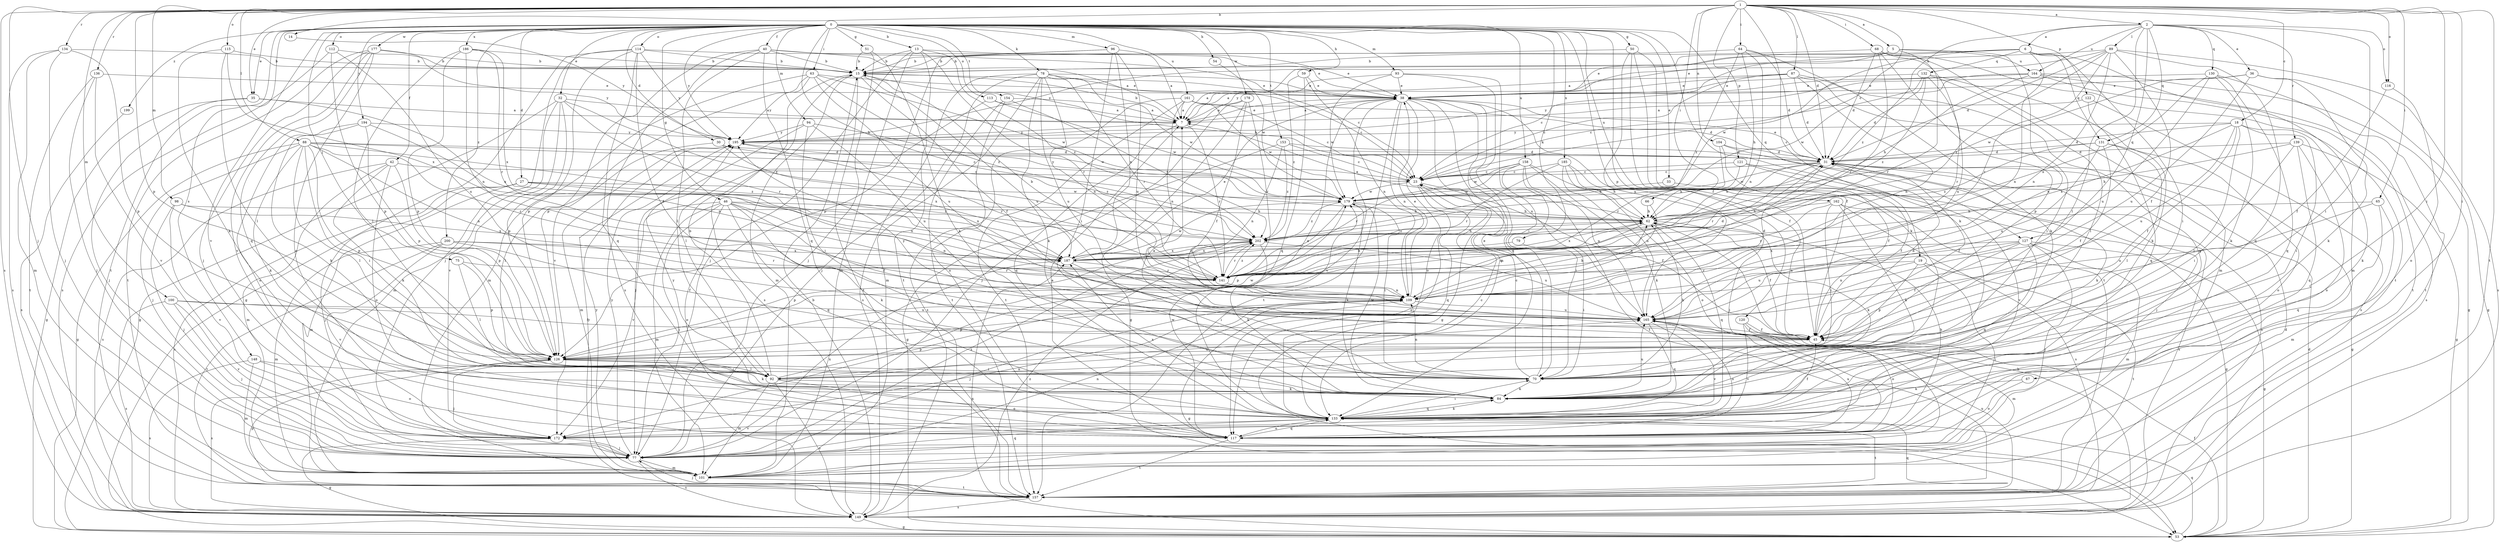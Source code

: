 strict digraph  {
0;
1;
2;
5;
6;
7;
13;
14;
15;
18;
19;
23;
27;
30;
31;
32;
33;
35;
36;
38;
40;
42;
45;
46;
50;
51;
53;
54;
59;
62;
63;
64;
65;
66;
67;
68;
70;
75;
77;
78;
79;
84;
87;
88;
89;
92;
93;
94;
96;
98;
100;
101;
104;
109;
112;
113;
114;
115;
116;
117;
120;
121;
122;
126;
127;
130;
131;
132;
133;
134;
136;
139;
141;
148;
149;
153;
154;
157;
158;
161;
162;
164;
165;
172;
177;
178;
179;
185;
186;
187;
194;
195;
199;
200;
202;
0 -> 13  [label=b];
0 -> 27  [label=d];
0 -> 30  [label=d];
0 -> 32  [label=e];
0 -> 33  [label=e];
0 -> 35  [label=e];
0 -> 40  [label=f];
0 -> 42  [label=f];
0 -> 45  [label=f];
0 -> 46  [label=g];
0 -> 50  [label=g];
0 -> 51  [label=g];
0 -> 54  [label=h];
0 -> 59  [label=h];
0 -> 62  [label=h];
0 -> 63  [label=i];
0 -> 75  [label=j];
0 -> 78  [label=k];
0 -> 79  [label=k];
0 -> 84  [label=k];
0 -> 93  [label=m];
0 -> 94  [label=m];
0 -> 96  [label=m];
0 -> 112  [label=o];
0 -> 113  [label=o];
0 -> 114  [label=o];
0 -> 120  [label=p];
0 -> 127  [label=q];
0 -> 148  [label=s];
0 -> 153  [label=t];
0 -> 154  [label=t];
0 -> 157  [label=t];
0 -> 158  [label=u];
0 -> 161  [label=u];
0 -> 162  [label=u];
0 -> 172  [label=v];
0 -> 177  [label=w];
0 -> 178  [label=w];
0 -> 185  [label=x];
0 -> 186  [label=x];
0 -> 194  [label=y];
0 -> 195  [label=y];
0 -> 199  [label=z];
0 -> 200  [label=z];
1 -> 2  [label=a];
1 -> 5  [label=a];
1 -> 14  [label=b];
1 -> 18  [label=c];
1 -> 19  [label=c];
1 -> 23  [label=c];
1 -> 31  [label=d];
1 -> 35  [label=e];
1 -> 64  [label=i];
1 -> 65  [label=i];
1 -> 66  [label=i];
1 -> 67  [label=i];
1 -> 68  [label=i];
1 -> 70  [label=i];
1 -> 77  [label=j];
1 -> 87  [label=l];
1 -> 88  [label=l];
1 -> 98  [label=m];
1 -> 100  [label=m];
1 -> 104  [label=n];
1 -> 115  [label=o];
1 -> 116  [label=o];
1 -> 121  [label=p];
1 -> 122  [label=p];
1 -> 126  [label=p];
1 -> 134  [label=r];
1 -> 136  [label=r];
1 -> 149  [label=s];
1 -> 157  [label=t];
2 -> 6  [label=a];
2 -> 36  [label=e];
2 -> 70  [label=i];
2 -> 89  [label=l];
2 -> 92  [label=l];
2 -> 116  [label=o];
2 -> 127  [label=q];
2 -> 130  [label=q];
2 -> 131  [label=q];
2 -> 139  [label=r];
2 -> 164  [label=u];
2 -> 202  [label=z];
5 -> 23  [label=c];
5 -> 38  [label=e];
5 -> 141  [label=r];
5 -> 164  [label=u];
5 -> 165  [label=u];
5 -> 195  [label=y];
6 -> 38  [label=e];
6 -> 70  [label=i];
6 -> 101  [label=m];
6 -> 109  [label=n];
6 -> 131  [label=q];
6 -> 132  [label=q];
6 -> 179  [label=w];
6 -> 195  [label=y];
7 -> 15  [label=b];
7 -> 38  [label=e];
7 -> 133  [label=q];
7 -> 141  [label=r];
7 -> 195  [label=y];
13 -> 15  [label=b];
13 -> 38  [label=e];
13 -> 77  [label=j];
13 -> 101  [label=m];
13 -> 141  [label=r];
13 -> 157  [label=t];
13 -> 202  [label=z];
14 -> 195  [label=y];
15 -> 38  [label=e];
15 -> 45  [label=f];
15 -> 101  [label=m];
15 -> 149  [label=s];
15 -> 157  [label=t];
15 -> 165  [label=u];
18 -> 31  [label=d];
18 -> 45  [label=f];
18 -> 70  [label=i];
18 -> 84  [label=k];
18 -> 92  [label=l];
18 -> 165  [label=u];
18 -> 187  [label=x];
18 -> 195  [label=y];
19 -> 77  [label=j];
19 -> 109  [label=n];
19 -> 126  [label=p];
19 -> 141  [label=r];
19 -> 157  [label=t];
23 -> 15  [label=b];
23 -> 45  [label=f];
23 -> 117  [label=o];
23 -> 133  [label=q];
23 -> 179  [label=w];
23 -> 195  [label=y];
27 -> 77  [label=j];
27 -> 101  [label=m];
27 -> 149  [label=s];
27 -> 179  [label=w];
27 -> 187  [label=x];
27 -> 202  [label=z];
30 -> 31  [label=d];
30 -> 92  [label=l];
30 -> 187  [label=x];
30 -> 202  [label=z];
31 -> 23  [label=c];
31 -> 38  [label=e];
31 -> 45  [label=f];
31 -> 53  [label=g];
31 -> 62  [label=h];
31 -> 77  [label=j];
31 -> 84  [label=k];
31 -> 141  [label=r];
31 -> 179  [label=w];
32 -> 7  [label=a];
32 -> 53  [label=g];
32 -> 101  [label=m];
32 -> 126  [label=p];
32 -> 141  [label=r];
32 -> 172  [label=v];
32 -> 202  [label=z];
33 -> 149  [label=s];
33 -> 179  [label=w];
35 -> 7  [label=a];
35 -> 53  [label=g];
35 -> 77  [label=j];
35 -> 187  [label=x];
36 -> 38  [label=e];
36 -> 53  [label=g];
36 -> 84  [label=k];
36 -> 165  [label=u];
36 -> 179  [label=w];
38 -> 7  [label=a];
38 -> 45  [label=f];
38 -> 53  [label=g];
38 -> 109  [label=n];
38 -> 117  [label=o];
38 -> 133  [label=q];
38 -> 157  [label=t];
38 -> 165  [label=u];
38 -> 172  [label=v];
40 -> 7  [label=a];
40 -> 15  [label=b];
40 -> 23  [label=c];
40 -> 92  [label=l];
40 -> 126  [label=p];
40 -> 133  [label=q];
40 -> 149  [label=s];
42 -> 23  [label=c];
42 -> 84  [label=k];
42 -> 101  [label=m];
42 -> 117  [label=o];
42 -> 126  [label=p];
42 -> 149  [label=s];
45 -> 31  [label=d];
45 -> 126  [label=p];
45 -> 195  [label=y];
46 -> 45  [label=f];
46 -> 62  [label=h];
46 -> 77  [label=j];
46 -> 84  [label=k];
46 -> 101  [label=m];
46 -> 109  [label=n];
46 -> 117  [label=o];
46 -> 133  [label=q];
46 -> 172  [label=v];
46 -> 187  [label=x];
50 -> 15  [label=b];
50 -> 45  [label=f];
50 -> 84  [label=k];
50 -> 157  [label=t];
50 -> 165  [label=u];
51 -> 15  [label=b];
51 -> 77  [label=j];
51 -> 84  [label=k];
53 -> 31  [label=d];
53 -> 45  [label=f];
53 -> 133  [label=q];
53 -> 187  [label=x];
54 -> 179  [label=w];
59 -> 38  [label=e];
59 -> 109  [label=n];
59 -> 133  [label=q];
59 -> 202  [label=z];
62 -> 7  [label=a];
62 -> 45  [label=f];
62 -> 84  [label=k];
62 -> 109  [label=n];
62 -> 133  [label=q];
62 -> 187  [label=x];
62 -> 202  [label=z];
63 -> 38  [label=e];
63 -> 101  [label=m];
63 -> 165  [label=u];
63 -> 172  [label=v];
63 -> 179  [label=w];
63 -> 195  [label=y];
63 -> 202  [label=z];
64 -> 15  [label=b];
64 -> 31  [label=d];
64 -> 62  [label=h];
64 -> 84  [label=k];
64 -> 109  [label=n];
64 -> 202  [label=z];
65 -> 62  [label=h];
65 -> 101  [label=m];
65 -> 133  [label=q];
65 -> 165  [label=u];
66 -> 62  [label=h];
66 -> 109  [label=n];
67 -> 84  [label=k];
67 -> 117  [label=o];
68 -> 15  [label=b];
68 -> 31  [label=d];
68 -> 101  [label=m];
68 -> 126  [label=p];
68 -> 141  [label=r];
68 -> 157  [label=t];
68 -> 165  [label=u];
70 -> 7  [label=a];
70 -> 23  [label=c];
70 -> 38  [label=e];
70 -> 62  [label=h];
70 -> 84  [label=k];
70 -> 109  [label=n];
75 -> 92  [label=l];
75 -> 126  [label=p];
75 -> 141  [label=r];
77 -> 101  [label=m];
77 -> 109  [label=n];
77 -> 133  [label=q];
77 -> 149  [label=s];
77 -> 187  [label=x];
77 -> 195  [label=y];
77 -> 202  [label=z];
78 -> 23  [label=c];
78 -> 38  [label=e];
78 -> 77  [label=j];
78 -> 84  [label=k];
78 -> 101  [label=m];
78 -> 109  [label=n];
78 -> 141  [label=r];
78 -> 149  [label=s];
78 -> 165  [label=u];
78 -> 179  [label=w];
79 -> 70  [label=i];
79 -> 187  [label=x];
84 -> 133  [label=q];
84 -> 165  [label=u];
84 -> 179  [label=w];
87 -> 7  [label=a];
87 -> 23  [label=c];
87 -> 31  [label=d];
87 -> 38  [label=e];
87 -> 70  [label=i];
87 -> 109  [label=n];
87 -> 133  [label=q];
88 -> 23  [label=c];
88 -> 31  [label=d];
88 -> 53  [label=g];
88 -> 70  [label=i];
88 -> 77  [label=j];
88 -> 84  [label=k];
88 -> 92  [label=l];
88 -> 109  [label=n];
88 -> 126  [label=p];
88 -> 141  [label=r];
88 -> 202  [label=z];
89 -> 7  [label=a];
89 -> 15  [label=b];
89 -> 31  [label=d];
89 -> 45  [label=f];
89 -> 109  [label=n];
89 -> 133  [label=q];
89 -> 141  [label=r];
89 -> 149  [label=s];
89 -> 202  [label=z];
92 -> 15  [label=b];
92 -> 38  [label=e];
92 -> 84  [label=k];
92 -> 101  [label=m];
92 -> 117  [label=o];
92 -> 149  [label=s];
92 -> 165  [label=u];
93 -> 7  [label=a];
93 -> 38  [label=e];
93 -> 70  [label=i];
93 -> 133  [label=q];
93 -> 179  [label=w];
94 -> 70  [label=i];
94 -> 77  [label=j];
94 -> 165  [label=u];
94 -> 179  [label=w];
94 -> 195  [label=y];
96 -> 7  [label=a];
96 -> 15  [label=b];
96 -> 70  [label=i];
96 -> 126  [label=p];
96 -> 165  [label=u];
96 -> 187  [label=x];
98 -> 62  [label=h];
98 -> 77  [label=j];
98 -> 172  [label=v];
98 -> 187  [label=x];
100 -> 45  [label=f];
100 -> 77  [label=j];
100 -> 149  [label=s];
100 -> 165  [label=u];
100 -> 172  [label=v];
101 -> 157  [label=t];
101 -> 195  [label=y];
104 -> 31  [label=d];
104 -> 45  [label=f];
104 -> 141  [label=r];
104 -> 149  [label=s];
109 -> 31  [label=d];
109 -> 38  [label=e];
109 -> 53  [label=g];
109 -> 62  [label=h];
109 -> 77  [label=j];
109 -> 126  [label=p];
109 -> 165  [label=u];
112 -> 15  [label=b];
112 -> 126  [label=p];
112 -> 149  [label=s];
112 -> 165  [label=u];
113 -> 7  [label=a];
113 -> 92  [label=l];
113 -> 179  [label=w];
114 -> 15  [label=b];
114 -> 38  [label=e];
114 -> 45  [label=f];
114 -> 53  [label=g];
114 -> 77  [label=j];
114 -> 126  [label=p];
114 -> 133  [label=q];
114 -> 195  [label=y];
115 -> 15  [label=b];
115 -> 84  [label=k];
115 -> 92  [label=l];
115 -> 187  [label=x];
116 -> 45  [label=f];
116 -> 117  [label=o];
117 -> 7  [label=a];
117 -> 62  [label=h];
117 -> 133  [label=q];
117 -> 157  [label=t];
117 -> 165  [label=u];
117 -> 179  [label=w];
120 -> 45  [label=f];
120 -> 101  [label=m];
120 -> 117  [label=o];
120 -> 172  [label=v];
121 -> 23  [label=c];
121 -> 45  [label=f];
121 -> 62  [label=h];
121 -> 172  [label=v];
122 -> 7  [label=a];
122 -> 133  [label=q];
122 -> 149  [label=s];
126 -> 70  [label=i];
126 -> 77  [label=j];
126 -> 84  [label=k];
126 -> 92  [label=l];
126 -> 149  [label=s];
126 -> 179  [label=w];
127 -> 45  [label=f];
127 -> 53  [label=g];
127 -> 77  [label=j];
127 -> 101  [label=m];
127 -> 109  [label=n];
127 -> 133  [label=q];
127 -> 165  [label=u];
127 -> 187  [label=x];
130 -> 38  [label=e];
130 -> 84  [label=k];
130 -> 133  [label=q];
130 -> 157  [label=t];
130 -> 165  [label=u];
130 -> 187  [label=x];
131 -> 31  [label=d];
131 -> 45  [label=f];
131 -> 92  [label=l];
131 -> 117  [label=o];
131 -> 165  [label=u];
131 -> 202  [label=z];
132 -> 31  [label=d];
132 -> 38  [label=e];
132 -> 84  [label=k];
132 -> 92  [label=l];
132 -> 141  [label=r];
132 -> 179  [label=w];
132 -> 202  [label=z];
133 -> 23  [label=c];
133 -> 45  [label=f];
133 -> 70  [label=i];
133 -> 84  [label=k];
133 -> 117  [label=o];
133 -> 157  [label=t];
133 -> 172  [label=v];
133 -> 187  [label=x];
133 -> 195  [label=y];
134 -> 15  [label=b];
134 -> 77  [label=j];
134 -> 101  [label=m];
134 -> 126  [label=p];
134 -> 149  [label=s];
136 -> 38  [label=e];
136 -> 77  [label=j];
136 -> 157  [label=t];
136 -> 172  [label=v];
139 -> 31  [label=d];
139 -> 53  [label=g];
139 -> 62  [label=h];
139 -> 70  [label=i];
139 -> 117  [label=o];
139 -> 133  [label=q];
141 -> 15  [label=b];
141 -> 31  [label=d];
141 -> 62  [label=h];
141 -> 109  [label=n];
141 -> 202  [label=z];
148 -> 70  [label=i];
148 -> 101  [label=m];
148 -> 117  [label=o];
148 -> 149  [label=s];
149 -> 15  [label=b];
149 -> 53  [label=g];
149 -> 62  [label=h];
149 -> 202  [label=z];
153 -> 23  [label=c];
153 -> 31  [label=d];
153 -> 53  [label=g];
153 -> 109  [label=n];
153 -> 202  [label=z];
154 -> 7  [label=a];
154 -> 117  [label=o];
154 -> 157  [label=t];
154 -> 202  [label=z];
157 -> 31  [label=d];
157 -> 77  [label=j];
157 -> 126  [label=p];
157 -> 133  [label=q];
157 -> 149  [label=s];
157 -> 165  [label=u];
157 -> 195  [label=y];
158 -> 23  [label=c];
158 -> 62  [label=h];
158 -> 70  [label=i];
158 -> 84  [label=k];
158 -> 141  [label=r];
158 -> 157  [label=t];
158 -> 165  [label=u];
158 -> 179  [label=w];
161 -> 7  [label=a];
161 -> 23  [label=c];
161 -> 31  [label=d];
161 -> 109  [label=n];
161 -> 149  [label=s];
161 -> 157  [label=t];
161 -> 179  [label=w];
162 -> 53  [label=g];
162 -> 62  [label=h];
162 -> 70  [label=i];
162 -> 84  [label=k];
162 -> 141  [label=r];
162 -> 149  [label=s];
164 -> 23  [label=c];
164 -> 38  [label=e];
164 -> 53  [label=g];
164 -> 62  [label=h];
164 -> 149  [label=s];
164 -> 157  [label=t];
164 -> 195  [label=y];
165 -> 45  [label=f];
165 -> 117  [label=o];
165 -> 133  [label=q];
165 -> 172  [label=v];
172 -> 53  [label=g];
172 -> 77  [label=j];
172 -> 109  [label=n];
177 -> 15  [label=b];
177 -> 77  [label=j];
177 -> 117  [label=o];
177 -> 133  [label=q];
177 -> 157  [label=t];
177 -> 172  [label=v];
177 -> 195  [label=y];
178 -> 7  [label=a];
178 -> 45  [label=f];
178 -> 53  [label=g];
178 -> 77  [label=j];
178 -> 141  [label=r];
179 -> 62  [label=h];
179 -> 70  [label=i];
179 -> 84  [label=k];
179 -> 126  [label=p];
179 -> 202  [label=z];
185 -> 23  [label=c];
185 -> 62  [label=h];
185 -> 77  [label=j];
185 -> 117  [label=o];
185 -> 141  [label=r];
185 -> 165  [label=u];
186 -> 15  [label=b];
186 -> 92  [label=l];
186 -> 109  [label=n];
186 -> 126  [label=p];
186 -> 141  [label=r];
186 -> 187  [label=x];
187 -> 38  [label=e];
187 -> 70  [label=i];
187 -> 141  [label=r];
187 -> 179  [label=w];
187 -> 202  [label=z];
194 -> 84  [label=k];
194 -> 109  [label=n];
194 -> 117  [label=o];
194 -> 126  [label=p];
194 -> 195  [label=y];
195 -> 31  [label=d];
195 -> 101  [label=m];
195 -> 141  [label=r];
199 -> 149  [label=s];
200 -> 45  [label=f];
200 -> 101  [label=m];
200 -> 141  [label=r];
200 -> 157  [label=t];
200 -> 172  [label=v];
200 -> 187  [label=x];
202 -> 62  [label=h];
202 -> 84  [label=k];
202 -> 126  [label=p];
202 -> 141  [label=r];
202 -> 165  [label=u];
202 -> 187  [label=x];
}
